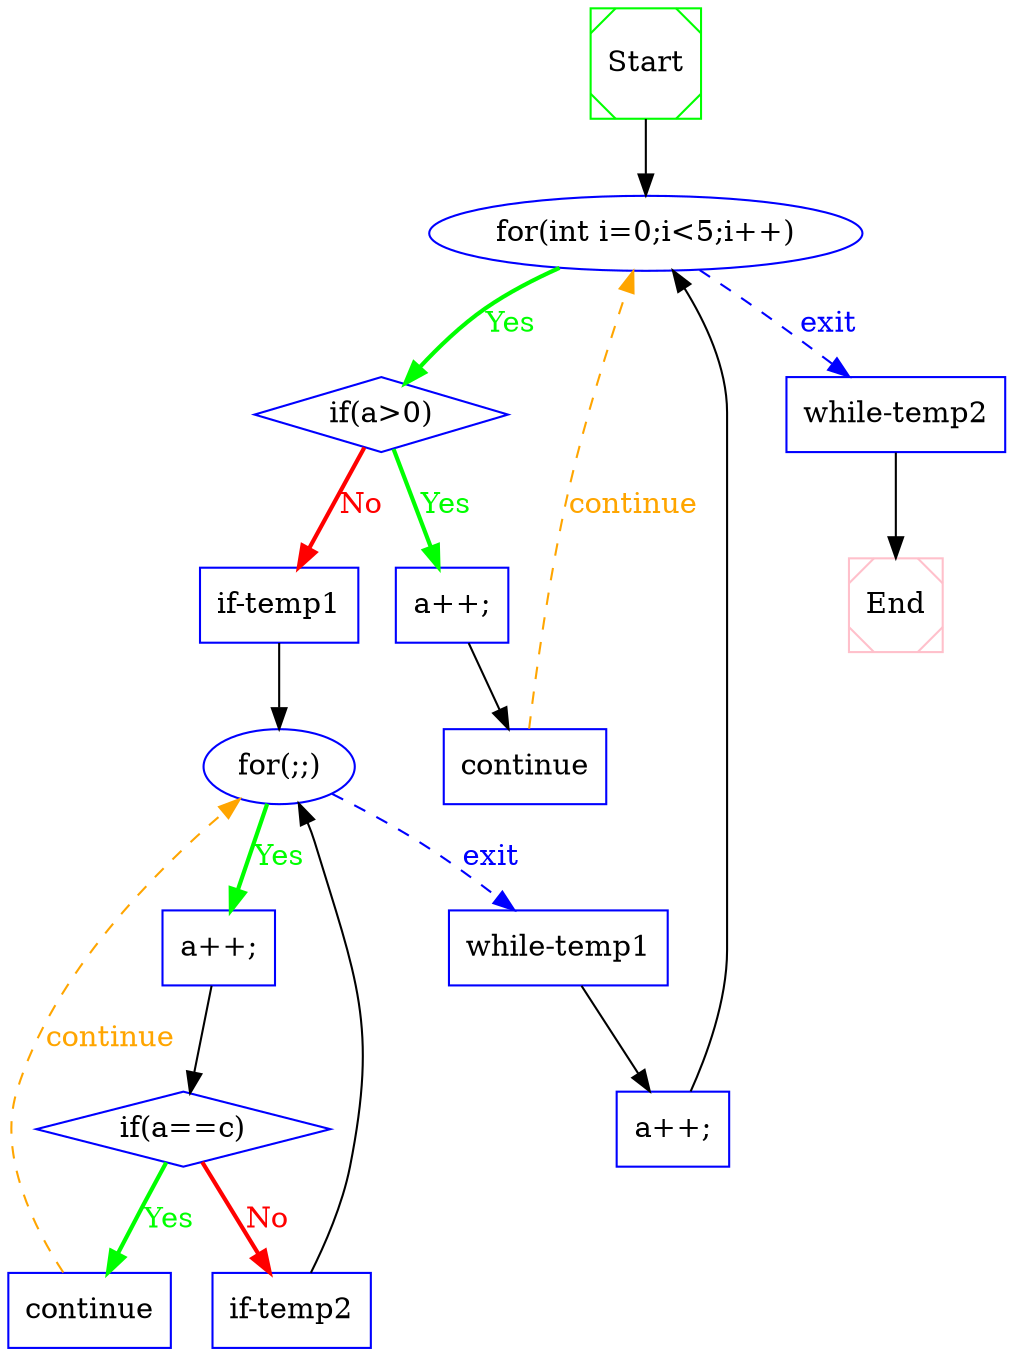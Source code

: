 digraph CFG {
 1  [shape = Msquare, color = green, label = "Start", ]
 2  [shape = ellipse, color = blue, label = "for(int i=0;i<5;i++)", ]
 3  [shape = diamond, color = blue, label = "if(a>0)", ]
 4  [shape = box, color = blue, label = "a++;", ]
 5  [shape = box, color = blue, label = "continue", ]
 6  [shape = box, color = blue, label = "if-temp1", ]
 7  [shape = ellipse, color = blue, label = "for(;;)", ]
 8  [shape = box, color = blue, label = "a++;", ]
 9  [shape = diamond, color = blue, label = "if(a==c)", ]
 10  [shape = box, color = blue, label = "continue", ]
 11  [shape = box, color = blue, label = "if-temp2", ]
 12  [shape = box, color = blue, label = "while-temp1", ]
 13  [shape = box, color = blue, label = "a++;", ]
 14  [shape = box, color = blue, label = "while-temp2", ]
 15  [shape = Msquare, color = pink, label = "End", ]
 1  ->  2  [style = solid, label="", fillcolor = black, color = black, fontcolor = black]

 2  ->  14  [style = dashed, label="exit", fillcolor = blue, color = blue, fontcolor = blue]
 2  ->  3  [style = bold, label="Yes", fillcolor = green, color = green, fontcolor = green]

 3  ->  6  [style = bold, label="No", fillcolor = red, color = red, fontcolor = red]
 3  ->  4  [style = bold, label="Yes", fillcolor = green, color = green, fontcolor = green]

 4  ->  5  [style = solid, label="", fillcolor = black, color = black, fontcolor = black]

 5  ->  2  [style = dashed, label="continue", fillcolor = orange, color = orange, fontcolor = orange]

 6  ->  7  [style = solid, label="", fillcolor = black, color = black, fontcolor = black]

 7  ->  12  [style = dashed, label="exit", fillcolor = blue, color = blue, fontcolor = blue]
 7  ->  8  [style = bold, label="Yes", fillcolor = green, color = green, fontcolor = green]

 8  ->  9  [style = solid, label="", fillcolor = black, color = black, fontcolor = black]

 9  ->  11  [style = bold, label="No", fillcolor = red, color = red, fontcolor = red]
 9  ->  10  [style = bold, label="Yes", fillcolor = green, color = green, fontcolor = green]

 10  ->  7  [style = dashed, label="continue", fillcolor = orange, color = orange, fontcolor = orange]

 11  ->  7  [style = solid, label="", fillcolor = black, color = black, fontcolor = black]

 12  ->  13  [style = solid, label="", fillcolor = black, color = black, fontcolor = black]

 13  ->  2  [style = solid, label="", fillcolor = black, color = black, fontcolor = black]

 14  ->  15  [style = solid, label="", fillcolor = black, color = black, fontcolor = black]


}